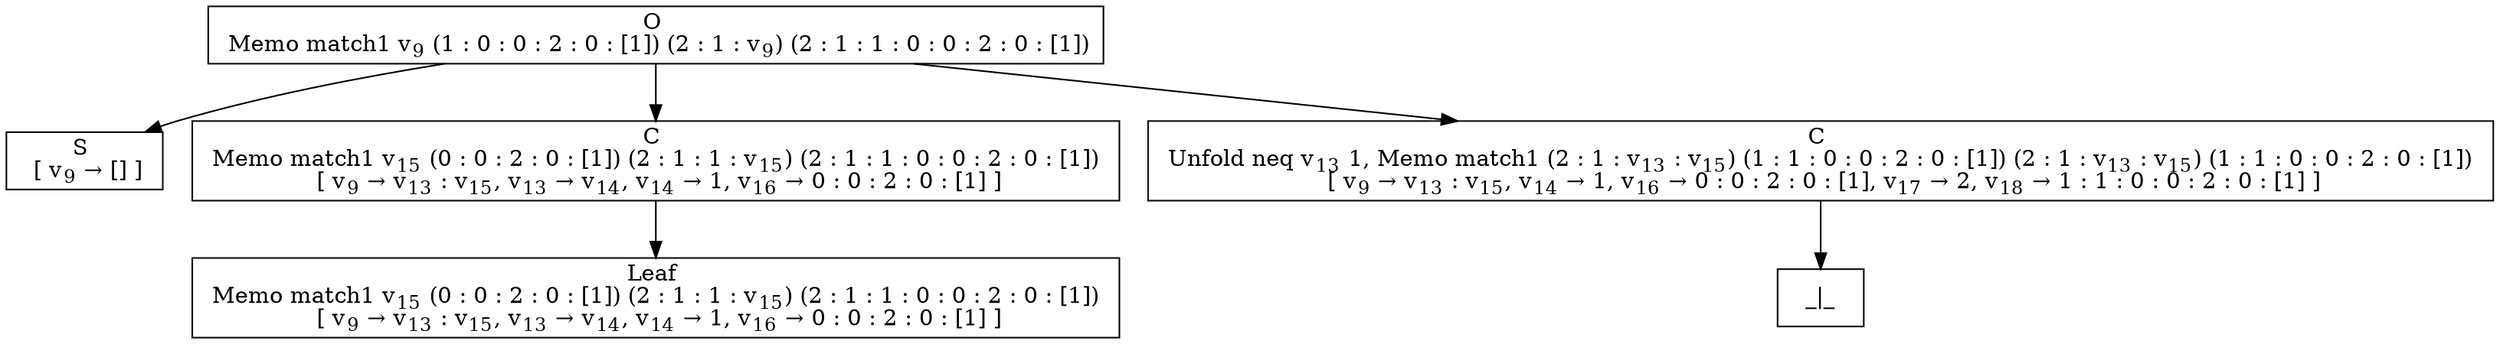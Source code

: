 digraph {
    graph [rankdir=TB
          ,bgcolor=transparent];
    node [shape=box
         ,fillcolor=white
         ,style=filled];
    0 [label=<O <BR/> Memo match1 v<SUB>9</SUB> (1 : 0 : 0 : 2 : 0 : [1]) (2 : 1 : v<SUB>9</SUB>) (2 : 1 : 1 : 0 : 0 : 2 : 0 : [1])>];
    1 [label=<S <BR/>  [ v<SUB>9</SUB> &rarr; [] ] >];
    2 [label=<C <BR/> Memo match1 v<SUB>15</SUB> (0 : 0 : 2 : 0 : [1]) (2 : 1 : 1 : v<SUB>15</SUB>) (2 : 1 : 1 : 0 : 0 : 2 : 0 : [1]) <BR/>  [ v<SUB>9</SUB> &rarr; v<SUB>13</SUB> : v<SUB>15</SUB>, v<SUB>13</SUB> &rarr; v<SUB>14</SUB>, v<SUB>14</SUB> &rarr; 1, v<SUB>16</SUB> &rarr; 0 : 0 : 2 : 0 : [1] ] >];
    3 [label=<C <BR/> Unfold neq v<SUB>13</SUB> 1, Memo match1 (2 : 1 : v<SUB>13</SUB> : v<SUB>15</SUB>) (1 : 1 : 0 : 0 : 2 : 0 : [1]) (2 : 1 : v<SUB>13</SUB> : v<SUB>15</SUB>) (1 : 1 : 0 : 0 : 2 : 0 : [1]) <BR/>  [ v<SUB>9</SUB> &rarr; v<SUB>13</SUB> : v<SUB>15</SUB>, v<SUB>14</SUB> &rarr; 1, v<SUB>16</SUB> &rarr; 0 : 0 : 2 : 0 : [1], v<SUB>17</SUB> &rarr; 2, v<SUB>18</SUB> &rarr; 1 : 1 : 0 : 0 : 2 : 0 : [1] ] >];
    4 [label=<Leaf <BR/> Memo match1 v<SUB>15</SUB> (0 : 0 : 2 : 0 : [1]) (2 : 1 : 1 : v<SUB>15</SUB>) (2 : 1 : 1 : 0 : 0 : 2 : 0 : [1]) <BR/>  [ v<SUB>9</SUB> &rarr; v<SUB>13</SUB> : v<SUB>15</SUB>, v<SUB>13</SUB> &rarr; v<SUB>14</SUB>, v<SUB>14</SUB> &rarr; 1, v<SUB>16</SUB> &rarr; 0 : 0 : 2 : 0 : [1] ] >];
    5 [label=<_|_>];
    0 -> 1 [label=""];
    0 -> 2 [label=""];
    0 -> 3 [label=""];
    2 -> 4 [label=""];
    3 -> 5 [label=""];
}